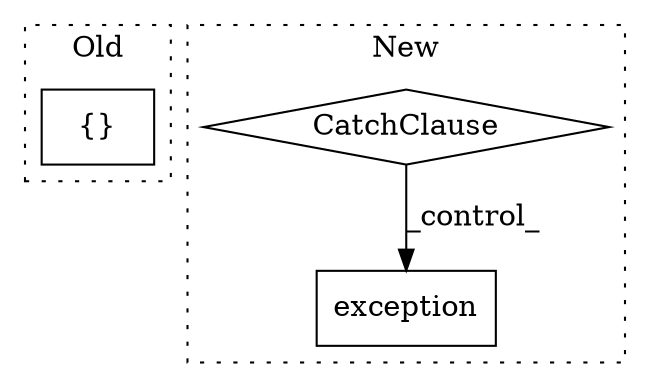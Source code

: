 digraph G {
subgraph cluster0 {
1 [label="{}" a="4" s="13831,13852" l="1,1" shape="box"];
label = "Old";
style="dotted";
}
subgraph cluster1 {
2 [label="exception" a="32" s="14107,14118" l="10,1" shape="box"];
3 [label="CatchClause" a="12" s="14059,14085" l="11,2" shape="diamond"];
label = "New";
style="dotted";
}
3 -> 2 [label="_control_"];
}